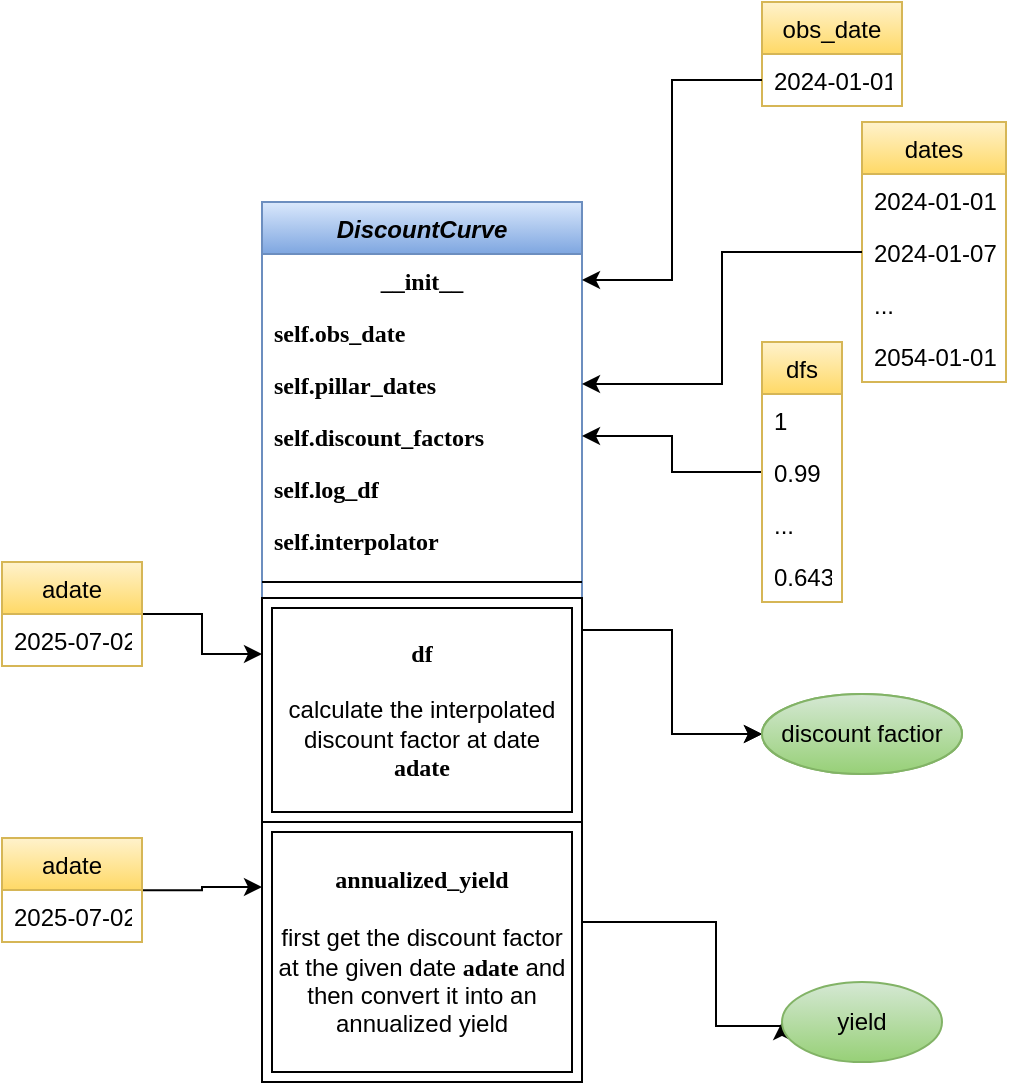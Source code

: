 <mxfile version="24.7.6">
  <diagram id="C5RBs43oDa-KdzZeNtuy" name="Page-1">
    <mxGraphModel dx="978" dy="628" grid="1" gridSize="10" guides="1" tooltips="1" connect="1" arrows="1" fold="1" page="1" pageScale="1" pageWidth="827" pageHeight="1169" math="0" shadow="0">
      <root>
        <mxCell id="WIyWlLk6GJQsqaUBKTNV-0" />
        <mxCell id="WIyWlLk6GJQsqaUBKTNV-1" parent="WIyWlLk6GJQsqaUBKTNV-0" />
        <mxCell id="zkfFHV4jXpPFQw0GAbJ--0" value="DiscountCurve" style="swimlane;fontStyle=3;align=center;verticalAlign=top;childLayout=stackLayout;horizontal=1;startSize=26;horizontalStack=0;resizeParent=1;resizeLast=0;collapsible=1;marginBottom=0;rounded=0;shadow=0;strokeWidth=1;fillColor=#dae8fc;strokeColor=#6c8ebf;gradientColor=#7ea6e0;" parent="WIyWlLk6GJQsqaUBKTNV-1" vertex="1">
          <mxGeometry x="220" y="120" width="160" height="440" as="geometry">
            <mxRectangle x="220" y="120" width="160" height="26" as="alternateBounds" />
          </mxGeometry>
        </mxCell>
        <mxCell id="zkfFHV4jXpPFQw0GAbJ--1" value="__init__" style="text;align=center;verticalAlign=top;spacingLeft=4;spacingRight=4;overflow=hidden;rotatable=0;points=[[0,0.5],[1,0.5]];portConstraint=eastwest;fontFamily=Lucida Console;fontStyle=1" parent="zkfFHV4jXpPFQw0GAbJ--0" vertex="1">
          <mxGeometry y="26" width="160" height="26" as="geometry" />
        </mxCell>
        <mxCell id="V035PnQ6MfVOjCkPTKTB-33" value="self.obs_date" style="text;align=left;verticalAlign=top;spacingLeft=4;spacingRight=4;overflow=hidden;rotatable=0;points=[[0,0.5],[1,0.5]];portConstraint=eastwest;fontFamily=Lucida Console;fontStyle=1" vertex="1" parent="zkfFHV4jXpPFQw0GAbJ--0">
          <mxGeometry y="52" width="160" height="26" as="geometry" />
        </mxCell>
        <mxCell id="zkfFHV4jXpPFQw0GAbJ--2" value="self.pillar_dates" style="text;align=left;verticalAlign=top;spacingLeft=4;spacingRight=4;overflow=hidden;rotatable=0;points=[[0,0.5],[1,0.5]];portConstraint=eastwest;rounded=0;shadow=0;html=0;fontStyle=1;fontFamily=Lucida Console;" parent="zkfFHV4jXpPFQw0GAbJ--0" vertex="1">
          <mxGeometry y="78" width="160" height="26" as="geometry" />
        </mxCell>
        <mxCell id="zkfFHV4jXpPFQw0GAbJ--3" value="self.discount_factors" style="text;align=left;verticalAlign=top;spacingLeft=4;spacingRight=4;overflow=hidden;rotatable=0;points=[[0,0.5],[1,0.5]];portConstraint=eastwest;rounded=0;shadow=0;html=0;fontStyle=1;fontFamily=Lucida Console;" parent="zkfFHV4jXpPFQw0GAbJ--0" vertex="1">
          <mxGeometry y="104" width="160" height="26" as="geometry" />
        </mxCell>
        <mxCell id="V035PnQ6MfVOjCkPTKTB-20" value="self.log_df" style="text;align=left;verticalAlign=top;spacingLeft=4;spacingRight=4;overflow=hidden;rotatable=0;points=[[0,0.5],[1,0.5]];portConstraint=eastwest;rounded=0;shadow=0;html=0;fontStyle=1;fontFamily=Lucida Console;" vertex="1" parent="zkfFHV4jXpPFQw0GAbJ--0">
          <mxGeometry y="130" width="160" height="26" as="geometry" />
        </mxCell>
        <mxCell id="V035PnQ6MfVOjCkPTKTB-19" value="self.interpolator" style="text;align=left;verticalAlign=top;spacingLeft=4;spacingRight=4;overflow=hidden;rotatable=0;points=[[0,0.5],[1,0.5]];portConstraint=eastwest;rounded=0;shadow=0;html=0;fontStyle=1;fontFamily=Lucida Console;" vertex="1" parent="zkfFHV4jXpPFQw0GAbJ--0">
          <mxGeometry y="156" width="160" height="26" as="geometry" />
        </mxCell>
        <mxCell id="zkfFHV4jXpPFQw0GAbJ--4" value="" style="line;html=1;strokeWidth=1;align=left;verticalAlign=middle;spacingTop=-1;spacingLeft=3;spacingRight=3;rotatable=0;labelPosition=right;points=[];portConstraint=eastwest;" parent="zkfFHV4jXpPFQw0GAbJ--0" vertex="1">
          <mxGeometry y="182" width="160" height="16" as="geometry" />
        </mxCell>
        <mxCell id="V035PnQ6MfVOjCkPTKTB-17" value="&lt;font style=&quot;font-weight: bold;&quot; face=&quot;Lucida Console&quot;&gt;df&lt;/font&gt;&lt;br&gt;&lt;br&gt;&lt;font style=&quot;&quot; face=&quot;Helvetica&quot;&gt;calculate the interpolated discount factor at date &lt;/font&gt;&lt;font style=&quot;font-weight: bold;&quot; face=&quot;Lucida Console&quot;&gt;adate&lt;/font&gt;" style="shape=ext;margin=3;double=1;whiteSpace=wrap;html=1;align=center;" vertex="1" parent="zkfFHV4jXpPFQw0GAbJ--0">
          <mxGeometry y="198" width="160" height="112" as="geometry" />
        </mxCell>
        <mxCell id="V035PnQ6MfVOjCkPTKTB-18" value="&lt;b&gt;&lt;font face=&quot;Lucida Console&quot;&gt;annualized_yield&lt;/font&gt;&lt;/b&gt;&lt;br&gt;&lt;br&gt;first get the discount factor at the given date &lt;b&gt;&lt;font face=&quot;Lucida Console&quot;&gt;adate&lt;/font&gt;&lt;/b&gt; and then convert it into an annualized yield" style="shape=ext;margin=3;double=1;whiteSpace=wrap;html=1;align=center;" vertex="1" parent="zkfFHV4jXpPFQw0GAbJ--0">
          <mxGeometry y="310" width="160" height="130" as="geometry" />
        </mxCell>
        <mxCell id="zkfFHV4jXpPFQw0GAbJ--17" value="dates" style="swimlane;fontStyle=0;align=center;verticalAlign=top;childLayout=stackLayout;horizontal=1;startSize=26;horizontalStack=0;resizeParent=1;resizeLast=0;collapsible=1;marginBottom=0;rounded=0;shadow=0;strokeWidth=1;fillColor=#fff2cc;gradientColor=#ffd966;strokeColor=#d6b656;" parent="WIyWlLk6GJQsqaUBKTNV-1" vertex="1">
          <mxGeometry x="520" y="80" width="72" height="130" as="geometry">
            <mxRectangle x="550" y="140" width="160" height="26" as="alternateBounds" />
          </mxGeometry>
        </mxCell>
        <mxCell id="zkfFHV4jXpPFQw0GAbJ--18" value="2024-01-01" style="text;align=left;verticalAlign=top;spacingLeft=4;spacingRight=4;overflow=hidden;rotatable=0;points=[[0,0.5],[1,0.5]];portConstraint=eastwest;" parent="zkfFHV4jXpPFQw0GAbJ--17" vertex="1">
          <mxGeometry y="26" width="72" height="26" as="geometry" />
        </mxCell>
        <mxCell id="zkfFHV4jXpPFQw0GAbJ--19" value="2024-01-07" style="text;align=left;verticalAlign=top;spacingLeft=4;spacingRight=4;overflow=hidden;rotatable=0;points=[[0,0.5],[1,0.5]];portConstraint=eastwest;rounded=0;shadow=0;html=0;" parent="zkfFHV4jXpPFQw0GAbJ--17" vertex="1">
          <mxGeometry y="52" width="72" height="26" as="geometry" />
        </mxCell>
        <mxCell id="zkfFHV4jXpPFQw0GAbJ--20" value="..." style="text;align=left;verticalAlign=top;spacingLeft=4;spacingRight=4;overflow=hidden;rotatable=0;points=[[0,0.5],[1,0.5]];portConstraint=eastwest;rounded=0;shadow=0;html=0;" parent="zkfFHV4jXpPFQw0GAbJ--17" vertex="1">
          <mxGeometry y="78" width="72" height="26" as="geometry" />
        </mxCell>
        <mxCell id="zkfFHV4jXpPFQw0GAbJ--21" value="2054-01-01" style="text;align=left;verticalAlign=top;spacingLeft=4;spacingRight=4;overflow=hidden;rotatable=0;points=[[0,0.5],[1,0.5]];portConstraint=eastwest;rounded=0;shadow=0;html=0;" parent="zkfFHV4jXpPFQw0GAbJ--17" vertex="1">
          <mxGeometry y="104" width="72" height="26" as="geometry" />
        </mxCell>
        <mxCell id="V035PnQ6MfVOjCkPTKTB-15" style="edgeStyle=orthogonalEdgeStyle;rounded=0;orthogonalLoop=1;jettySize=auto;html=1;entryX=1;entryY=0.5;entryDx=0;entryDy=0;" edge="1" parent="WIyWlLk6GJQsqaUBKTNV-1" source="V035PnQ6MfVOjCkPTKTB-3" target="zkfFHV4jXpPFQw0GAbJ--3">
          <mxGeometry relative="1" as="geometry" />
        </mxCell>
        <mxCell id="V035PnQ6MfVOjCkPTKTB-3" value="dfs" style="swimlane;fontStyle=0;align=center;verticalAlign=top;childLayout=stackLayout;horizontal=1;startSize=26;horizontalStack=0;resizeParent=1;resizeLast=0;collapsible=1;marginBottom=0;rounded=0;shadow=0;strokeWidth=1;fillColor=#fff2cc;gradientColor=#ffd966;strokeColor=#d6b656;" vertex="1" parent="WIyWlLk6GJQsqaUBKTNV-1">
          <mxGeometry x="470" y="190" width="40" height="130" as="geometry">
            <mxRectangle x="550" y="140" width="160" height="26" as="alternateBounds" />
          </mxGeometry>
        </mxCell>
        <mxCell id="V035PnQ6MfVOjCkPTKTB-4" value="1" style="text;align=left;verticalAlign=top;spacingLeft=4;spacingRight=4;overflow=hidden;rotatable=0;points=[[0,0.5],[1,0.5]];portConstraint=eastwest;" vertex="1" parent="V035PnQ6MfVOjCkPTKTB-3">
          <mxGeometry y="26" width="40" height="26" as="geometry" />
        </mxCell>
        <mxCell id="V035PnQ6MfVOjCkPTKTB-5" value="0.99" style="text;align=left;verticalAlign=top;spacingLeft=4;spacingRight=4;overflow=hidden;rotatable=0;points=[[0,0.5],[1,0.5]];portConstraint=eastwest;rounded=0;shadow=0;html=0;" vertex="1" parent="V035PnQ6MfVOjCkPTKTB-3">
          <mxGeometry y="52" width="40" height="26" as="geometry" />
        </mxCell>
        <mxCell id="V035PnQ6MfVOjCkPTKTB-6" value="..." style="text;align=left;verticalAlign=top;spacingLeft=4;spacingRight=4;overflow=hidden;rotatable=0;points=[[0,0.5],[1,0.5]];portConstraint=eastwest;rounded=0;shadow=0;html=0;" vertex="1" parent="V035PnQ6MfVOjCkPTKTB-3">
          <mxGeometry y="78" width="40" height="26" as="geometry" />
        </mxCell>
        <mxCell id="V035PnQ6MfVOjCkPTKTB-7" value="0.643" style="text;align=left;verticalAlign=top;spacingLeft=4;spacingRight=4;overflow=hidden;rotatable=0;points=[[0,0.5],[1,0.5]];portConstraint=eastwest;rounded=0;shadow=0;html=0;" vertex="1" parent="V035PnQ6MfVOjCkPTKTB-3">
          <mxGeometry y="104" width="40" height="26" as="geometry" />
        </mxCell>
        <mxCell id="V035PnQ6MfVOjCkPTKTB-8" value="obs_date" style="swimlane;fontStyle=0;align=center;verticalAlign=top;childLayout=stackLayout;horizontal=1;startSize=26;horizontalStack=0;resizeParent=1;resizeLast=0;collapsible=1;marginBottom=0;rounded=0;shadow=0;strokeWidth=1;fillColor=#fff2cc;gradientColor=#ffd966;strokeColor=#d6b656;" vertex="1" parent="WIyWlLk6GJQsqaUBKTNV-1">
          <mxGeometry x="470" y="20" width="70" height="52" as="geometry">
            <mxRectangle x="550" y="140" width="160" height="26" as="alternateBounds" />
          </mxGeometry>
        </mxCell>
        <mxCell id="V035PnQ6MfVOjCkPTKTB-9" value="2024-01-01" style="text;align=left;verticalAlign=top;spacingLeft=4;spacingRight=4;overflow=hidden;rotatable=0;points=[[0,0.5],[1,0.5]];portConstraint=eastwest;" vertex="1" parent="V035PnQ6MfVOjCkPTKTB-8">
          <mxGeometry y="26" width="70" height="26" as="geometry" />
        </mxCell>
        <mxCell id="V035PnQ6MfVOjCkPTKTB-13" style="edgeStyle=orthogonalEdgeStyle;rounded=0;orthogonalLoop=1;jettySize=auto;html=1;exitX=0;exitY=0.5;exitDx=0;exitDy=0;entryX=1;entryY=0.5;entryDx=0;entryDy=0;" edge="1" parent="WIyWlLk6GJQsqaUBKTNV-1" source="V035PnQ6MfVOjCkPTKTB-9" target="zkfFHV4jXpPFQw0GAbJ--1">
          <mxGeometry relative="1" as="geometry" />
        </mxCell>
        <mxCell id="V035PnQ6MfVOjCkPTKTB-14" style="edgeStyle=orthogonalEdgeStyle;rounded=0;orthogonalLoop=1;jettySize=auto;html=1;exitX=0;exitY=0.5;exitDx=0;exitDy=0;entryX=1;entryY=0.5;entryDx=0;entryDy=0;" edge="1" parent="WIyWlLk6GJQsqaUBKTNV-1" source="zkfFHV4jXpPFQw0GAbJ--19" target="zkfFHV4jXpPFQw0GAbJ--2">
          <mxGeometry relative="1" as="geometry" />
        </mxCell>
        <mxCell id="V035PnQ6MfVOjCkPTKTB-23" style="edgeStyle=orthogonalEdgeStyle;rounded=0;orthogonalLoop=1;jettySize=auto;html=1;entryX=0;entryY=0.25;entryDx=0;entryDy=0;" edge="1" parent="WIyWlLk6GJQsqaUBKTNV-1" source="V035PnQ6MfVOjCkPTKTB-21" target="V035PnQ6MfVOjCkPTKTB-17">
          <mxGeometry relative="1" as="geometry" />
        </mxCell>
        <mxCell id="V035PnQ6MfVOjCkPTKTB-21" value="adate" style="swimlane;fontStyle=0;align=center;verticalAlign=top;childLayout=stackLayout;horizontal=1;startSize=26;horizontalStack=0;resizeParent=1;resizeLast=0;collapsible=1;marginBottom=0;rounded=0;shadow=0;strokeWidth=1;fillColor=#fff2cc;gradientColor=#ffd966;strokeColor=#d6b656;" vertex="1" parent="WIyWlLk6GJQsqaUBKTNV-1">
          <mxGeometry x="90" y="300" width="70" height="52" as="geometry">
            <mxRectangle x="550" y="140" width="160" height="26" as="alternateBounds" />
          </mxGeometry>
        </mxCell>
        <mxCell id="V035PnQ6MfVOjCkPTKTB-22" value="2025-07-02" style="text;align=left;verticalAlign=top;spacingLeft=4;spacingRight=4;overflow=hidden;rotatable=0;points=[[0,0.5],[1,0.5]];portConstraint=eastwest;" vertex="1" parent="V035PnQ6MfVOjCkPTKTB-21">
          <mxGeometry y="26" width="70" height="26" as="geometry" />
        </mxCell>
        <mxCell id="V035PnQ6MfVOjCkPTKTB-24" value="discount factior" style="ellipse;whiteSpace=wrap;html=1;align=center;fillColor=#d5e8d4;gradientColor=#97d077;strokeColor=#82b366;" vertex="1" parent="WIyWlLk6GJQsqaUBKTNV-1">
          <mxGeometry x="470" y="366" width="100" height="40" as="geometry" />
        </mxCell>
        <mxCell id="V035PnQ6MfVOjCkPTKTB-25" style="edgeStyle=orthogonalEdgeStyle;rounded=0;orthogonalLoop=1;jettySize=auto;html=1;entryX=0;entryY=0.5;entryDx=0;entryDy=0;" edge="1" parent="WIyWlLk6GJQsqaUBKTNV-1" source="V035PnQ6MfVOjCkPTKTB-17" target="V035PnQ6MfVOjCkPTKTB-24">
          <mxGeometry relative="1" as="geometry">
            <Array as="points">
              <mxPoint x="425" y="334" />
              <mxPoint x="425" y="386" />
            </Array>
          </mxGeometry>
        </mxCell>
        <mxCell id="V035PnQ6MfVOjCkPTKTB-26" style="edgeStyle=orthogonalEdgeStyle;rounded=0;orthogonalLoop=1;jettySize=auto;html=1;entryX=0;entryY=0.5;entryDx=0;entryDy=0;" edge="1" target="V035PnQ6MfVOjCkPTKTB-27" parent="WIyWlLk6GJQsqaUBKTNV-1">
          <mxGeometry relative="1" as="geometry">
            <mxPoint x="380" y="334" as="sourcePoint" />
            <Array as="points">
              <mxPoint x="425" y="334" />
              <mxPoint x="425" y="386" />
            </Array>
          </mxGeometry>
        </mxCell>
        <mxCell id="V035PnQ6MfVOjCkPTKTB-27" value="discount factior" style="ellipse;whiteSpace=wrap;html=1;align=center;fillColor=#d5e8d4;gradientColor=#97d077;strokeColor=#82b366;" vertex="1" parent="WIyWlLk6GJQsqaUBKTNV-1">
          <mxGeometry x="470" y="366" width="100" height="40" as="geometry" />
        </mxCell>
        <mxCell id="V035PnQ6MfVOjCkPTKTB-28" style="edgeStyle=orthogonalEdgeStyle;rounded=0;orthogonalLoop=1;jettySize=auto;html=1;entryX=0;entryY=0.5;entryDx=0;entryDy=0;exitX=1;exitY=0.5;exitDx=0;exitDy=0;" edge="1" parent="WIyWlLk6GJQsqaUBKTNV-1" target="V035PnQ6MfVOjCkPTKTB-29">
          <mxGeometry relative="1" as="geometry">
            <mxPoint x="380" y="495" as="sourcePoint" />
            <Array as="points">
              <mxPoint x="380" y="480" />
              <mxPoint x="447" y="480" />
              <mxPoint x="447" y="532" />
            </Array>
          </mxGeometry>
        </mxCell>
        <mxCell id="V035PnQ6MfVOjCkPTKTB-29" value="yield" style="ellipse;whiteSpace=wrap;html=1;align=center;fillColor=#d5e8d4;gradientColor=#97d077;strokeColor=#82b366;" vertex="1" parent="WIyWlLk6GJQsqaUBKTNV-1">
          <mxGeometry x="480" y="510" width="80" height="40" as="geometry" />
        </mxCell>
        <mxCell id="V035PnQ6MfVOjCkPTKTB-30" style="edgeStyle=orthogonalEdgeStyle;rounded=0;orthogonalLoop=1;jettySize=auto;html=1;entryX=0;entryY=0.25;entryDx=0;entryDy=0;" edge="1" parent="WIyWlLk6GJQsqaUBKTNV-1" source="V035PnQ6MfVOjCkPTKTB-31" target="V035PnQ6MfVOjCkPTKTB-18">
          <mxGeometry relative="1" as="geometry">
            <mxPoint x="274" y="430.0" as="targetPoint" />
          </mxGeometry>
        </mxCell>
        <mxCell id="V035PnQ6MfVOjCkPTKTB-31" value="adate" style="swimlane;fontStyle=0;align=center;verticalAlign=top;childLayout=stackLayout;horizontal=1;startSize=26;horizontalStack=0;resizeParent=1;resizeLast=0;collapsible=1;marginBottom=0;rounded=0;shadow=0;strokeWidth=1;fillColor=#fff2cc;gradientColor=#ffd966;strokeColor=#d6b656;" vertex="1" parent="WIyWlLk6GJQsqaUBKTNV-1">
          <mxGeometry x="90" y="438.05" width="70" height="52" as="geometry">
            <mxRectangle x="550" y="140" width="160" height="26" as="alternateBounds" />
          </mxGeometry>
        </mxCell>
        <mxCell id="V035PnQ6MfVOjCkPTKTB-32" value="2025-07-02" style="text;align=left;verticalAlign=top;spacingLeft=4;spacingRight=4;overflow=hidden;rotatable=0;points=[[0,0.5],[1,0.5]];portConstraint=eastwest;" vertex="1" parent="V035PnQ6MfVOjCkPTKTB-31">
          <mxGeometry y="26" width="70" height="26" as="geometry" />
        </mxCell>
      </root>
    </mxGraphModel>
  </diagram>
</mxfile>

